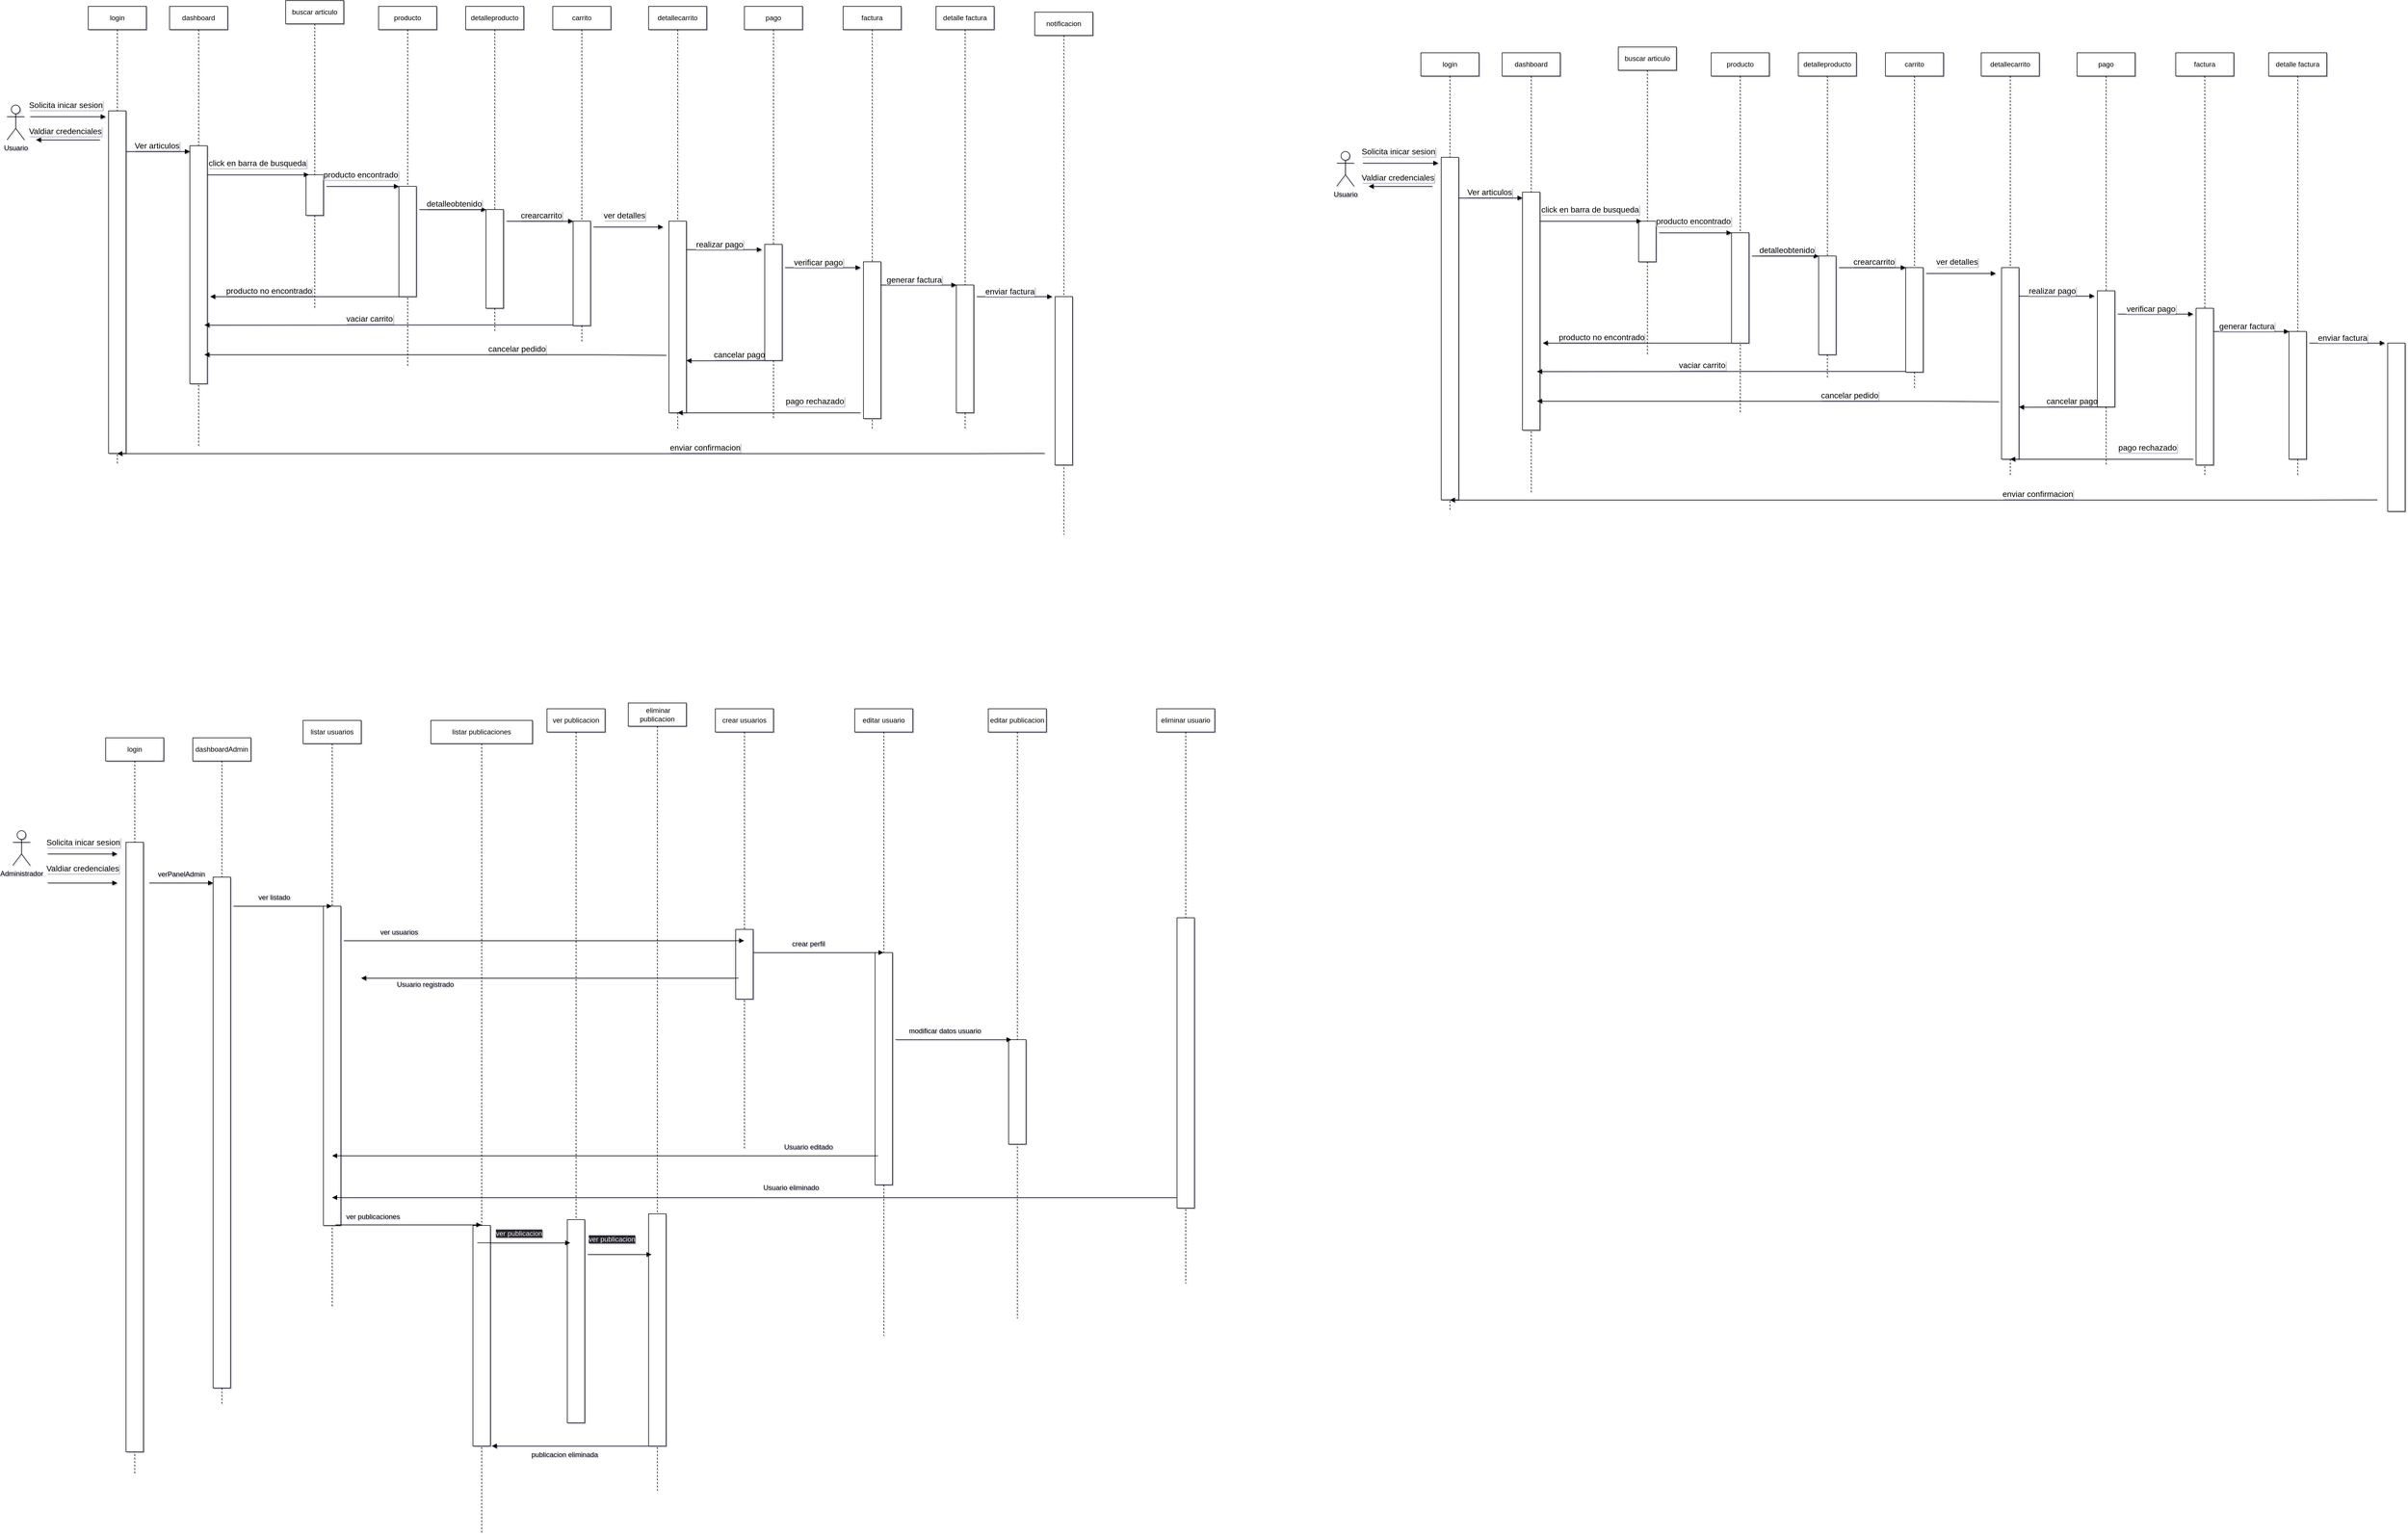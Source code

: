 <mxfile>
    <diagram id="RXED7vyYwr8_3wRy-fxr" name="Página-1">
        <mxGraphModel dx="999" dy="580" grid="1" gridSize="10" guides="1" tooltips="1" connect="1" arrows="1" fold="1" page="1" pageScale="1" pageWidth="850" pageHeight="1100" math="0" shadow="1">
            <root>
                <mxCell id="0"/>
                <mxCell id="1" parent="0"/>
                <mxCell id="2" value="Usuario" style="shape=umlActor;verticalLabelPosition=bottom;verticalAlign=top;html=1;" parent="1" vertex="1">
                    <mxGeometry x="120" y="300" width="30" height="60" as="geometry"/>
                </mxCell>
                <mxCell id="4" value="&lt;br&gt;" style="html=1;verticalAlign=top;endArrow=block;horizontal=0;" parent="1" edge="1">
                    <mxGeometry width="80" relative="1" as="geometry">
                        <mxPoint x="160" y="320" as="sourcePoint"/>
                        <mxPoint x="290" y="320" as="targetPoint"/>
                    </mxGeometry>
                </mxCell>
                <mxCell id="5" value="Solicita inicar sesion&lt;br&gt;" style="edgeLabel;html=1;align=center;verticalAlign=bottom;resizable=0;points=[];horizontal=1;fontSize=14;" parent="4" vertex="1" connectable="0">
                    <mxGeometry x="-0.185" y="4" relative="1" as="geometry">
                        <mxPoint x="8" y="-6" as="offset"/>
                    </mxGeometry>
                </mxCell>
                <mxCell id="17" value="login" style="shape=umlLifeline;perimeter=lifelinePerimeter;whiteSpace=wrap;html=1;container=1;collapsible=0;recursiveResize=0;outlineConnect=0;" parent="1" vertex="1">
                    <mxGeometry x="260" y="130" width="100" height="790" as="geometry"/>
                </mxCell>
                <mxCell id="3" value="" style="rounded=0;whiteSpace=wrap;html=1;" parent="17" vertex="1">
                    <mxGeometry x="35" y="180" width="30" height="590" as="geometry"/>
                </mxCell>
                <mxCell id="18" value="&lt;br&gt;" style="html=1;verticalAlign=top;endArrow=block;horizontal=0;" parent="1" edge="1">
                    <mxGeometry width="80" relative="1" as="geometry">
                        <mxPoint x="280" y="360" as="sourcePoint"/>
                        <mxPoint x="170" y="360" as="targetPoint"/>
                    </mxGeometry>
                </mxCell>
                <mxCell id="19" value="Valdiar credenciales" style="edgeLabel;html=1;align=center;verticalAlign=bottom;resizable=0;points=[];horizontal=1;fontSize=14;" parent="18" vertex="1" connectable="0">
                    <mxGeometry x="-0.185" y="4" relative="1" as="geometry">
                        <mxPoint x="-15" y="-9" as="offset"/>
                    </mxGeometry>
                </mxCell>
                <mxCell id="20" value="dashboard" style="shape=umlLifeline;perimeter=lifelinePerimeter;whiteSpace=wrap;html=1;container=1;collapsible=0;recursiveResize=0;outlineConnect=0;" parent="1" vertex="1">
                    <mxGeometry x="400" y="130" width="100" height="760" as="geometry"/>
                </mxCell>
                <mxCell id="21" value="" style="rounded=0;whiteSpace=wrap;html=1;" parent="20" vertex="1">
                    <mxGeometry x="35" y="240" width="30" height="410" as="geometry"/>
                </mxCell>
                <mxCell id="22" value="&lt;br&gt;" style="html=1;verticalAlign=top;endArrow=block;horizontal=0;" parent="20" edge="1">
                    <mxGeometry width="80" relative="1" as="geometry">
                        <mxPoint x="-75" y="250" as="sourcePoint"/>
                        <mxPoint x="35" y="250" as="targetPoint"/>
                    </mxGeometry>
                </mxCell>
                <mxCell id="23" value="Ver articulos" style="edgeLabel;html=1;align=center;verticalAlign=bottom;resizable=0;points=[];horizontal=1;fontSize=14;" parent="22" vertex="1" connectable="0">
                    <mxGeometry x="-0.185" y="4" relative="1" as="geometry">
                        <mxPoint x="8" y="4" as="offset"/>
                    </mxGeometry>
                </mxCell>
                <mxCell id="24" value="buscar articulo" style="shape=umlLifeline;perimeter=lifelinePerimeter;whiteSpace=wrap;html=1;container=1;collapsible=0;recursiveResize=0;outlineConnect=0;" parent="1" vertex="1">
                    <mxGeometry x="600" y="120" width="100" height="530" as="geometry"/>
                </mxCell>
                <mxCell id="25" value="" style="rounded=0;whiteSpace=wrap;html=1;" parent="24" vertex="1">
                    <mxGeometry x="35" y="300" width="30" height="70" as="geometry"/>
                </mxCell>
                <mxCell id="32" value="&lt;br&gt;" style="html=1;verticalAlign=top;endArrow=block;horizontal=0;" parent="24" edge="1">
                    <mxGeometry x="-0.207" y="20" width="80" relative="1" as="geometry">
                        <mxPoint x="195" y="510" as="sourcePoint"/>
                        <mxPoint x="-130" y="510" as="targetPoint"/>
                        <Array as="points">
                            <mxPoint x="65" y="510"/>
                        </Array>
                        <mxPoint as="offset"/>
                    </mxGeometry>
                </mxCell>
                <mxCell id="33" value="producto no encontrado" style="edgeLabel;html=1;align=center;verticalAlign=bottom;resizable=0;points=[];horizontal=1;fontSize=14;" parent="32" vertex="1" connectable="0">
                    <mxGeometry x="-0.185" y="4" relative="1" as="geometry">
                        <mxPoint x="-92" y="-4" as="offset"/>
                    </mxGeometry>
                </mxCell>
                <mxCell id="26" value="&lt;br&gt;" style="html=1;verticalAlign=top;endArrow=block;horizontal=0;" parent="1" edge="1">
                    <mxGeometry width="80" relative="1" as="geometry">
                        <mxPoint x="465" y="420" as="sourcePoint"/>
                        <mxPoint x="640" y="420" as="targetPoint"/>
                    </mxGeometry>
                </mxCell>
                <mxCell id="27" value="click en barra de busqueda" style="edgeLabel;html=1;align=center;verticalAlign=bottom;resizable=0;points=[];horizontal=1;fontSize=14;" parent="26" vertex="1" connectable="0">
                    <mxGeometry x="-0.185" y="4" relative="1" as="geometry">
                        <mxPoint x="14" y="-6" as="offset"/>
                    </mxGeometry>
                </mxCell>
                <mxCell id="28" value="producto" style="shape=umlLifeline;perimeter=lifelinePerimeter;whiteSpace=wrap;html=1;container=1;collapsible=0;recursiveResize=0;outlineConnect=0;" parent="1" vertex="1">
                    <mxGeometry x="760" y="130" width="100" height="620" as="geometry"/>
                </mxCell>
                <mxCell id="29" value="" style="rounded=0;whiteSpace=wrap;html=1;" parent="28" vertex="1">
                    <mxGeometry x="35" y="310" width="30" height="190" as="geometry"/>
                </mxCell>
                <mxCell id="30" value="&lt;br&gt;" style="html=1;verticalAlign=top;endArrow=block;horizontal=0;" parent="1" edge="1">
                    <mxGeometry width="80" relative="1" as="geometry">
                        <mxPoint x="670" y="440" as="sourcePoint"/>
                        <mxPoint x="795.0" y="440" as="targetPoint"/>
                    </mxGeometry>
                </mxCell>
                <mxCell id="31" value="producto encontrado" style="edgeLabel;html=1;align=center;verticalAlign=bottom;resizable=0;points=[];horizontal=1;fontSize=14;" parent="30" vertex="1" connectable="0">
                    <mxGeometry x="-0.185" y="4" relative="1" as="geometry">
                        <mxPoint x="8" y="-6" as="offset"/>
                    </mxGeometry>
                </mxCell>
                <mxCell id="35" value="detalleproducto" style="shape=umlLifeline;perimeter=lifelinePerimeter;whiteSpace=wrap;html=1;container=1;collapsible=0;recursiveResize=0;outlineConnect=0;" parent="1" vertex="1">
                    <mxGeometry x="910" y="130" width="100" height="560" as="geometry"/>
                </mxCell>
                <mxCell id="36" value="" style="rounded=0;whiteSpace=wrap;html=1;" parent="35" vertex="1">
                    <mxGeometry x="35" y="350" width="30" height="170" as="geometry"/>
                </mxCell>
                <mxCell id="74" value="&lt;br&gt;" style="html=1;verticalAlign=top;endArrow=block;horizontal=0;" edge="1" parent="35">
                    <mxGeometry x="-0.207" y="20" width="80" relative="1" as="geometry">
                        <mxPoint x="185" y="548.57" as="sourcePoint"/>
                        <mxPoint x="-450" y="549" as="targetPoint"/>
                        <Array as="points">
                            <mxPoint x="55" y="548.57"/>
                        </Array>
                        <mxPoint as="offset"/>
                    </mxGeometry>
                </mxCell>
                <mxCell id="75" value="vaciar carrito" style="edgeLabel;html=1;align=center;verticalAlign=bottom;resizable=0;points=[];horizontal=1;fontSize=14;" vertex="1" connectable="0" parent="74">
                    <mxGeometry x="-0.185" y="4" relative="1" as="geometry">
                        <mxPoint x="-92" y="-4" as="offset"/>
                    </mxGeometry>
                </mxCell>
                <mxCell id="37" value="&lt;br&gt;" style="html=1;verticalAlign=top;endArrow=block;horizontal=0;" parent="1" edge="1">
                    <mxGeometry width="80" relative="1" as="geometry">
                        <mxPoint x="830" y="480" as="sourcePoint"/>
                        <mxPoint x="945.0" y="480" as="targetPoint"/>
                    </mxGeometry>
                </mxCell>
                <mxCell id="38" value="detalleobtenido" style="edgeLabel;html=1;align=center;verticalAlign=bottom;resizable=0;points=[];horizontal=1;fontSize=14;" parent="37" vertex="1" connectable="0">
                    <mxGeometry x="-0.185" y="4" relative="1" as="geometry">
                        <mxPoint x="13" y="4" as="offset"/>
                    </mxGeometry>
                </mxCell>
                <mxCell id="39" value="carrito" style="shape=umlLifeline;perimeter=lifelinePerimeter;whiteSpace=wrap;html=1;container=1;collapsible=0;recursiveResize=0;outlineConnect=0;" parent="1" vertex="1">
                    <mxGeometry x="1060" y="130" width="100" height="580" as="geometry"/>
                </mxCell>
                <mxCell id="40" value="" style="rounded=0;whiteSpace=wrap;html=1;" parent="39" vertex="1">
                    <mxGeometry x="35" y="370" width="30" height="180" as="geometry"/>
                </mxCell>
                <mxCell id="41" value="&lt;br&gt;" style="html=1;verticalAlign=top;endArrow=block;horizontal=0;" parent="1" edge="1">
                    <mxGeometry width="80" relative="1" as="geometry">
                        <mxPoint x="980" y="500" as="sourcePoint"/>
                        <mxPoint x="1095.0" y="500" as="targetPoint"/>
                    </mxGeometry>
                </mxCell>
                <mxCell id="42" value="crearcarrito" style="edgeLabel;html=1;align=center;verticalAlign=bottom;resizable=0;points=[];horizontal=1;fontSize=14;" parent="41" vertex="1" connectable="0">
                    <mxGeometry x="-0.185" y="4" relative="1" as="geometry">
                        <mxPoint x="13" y="4" as="offset"/>
                    </mxGeometry>
                </mxCell>
                <mxCell id="43" value="detallecarrito" style="shape=umlLifeline;perimeter=lifelinePerimeter;whiteSpace=wrap;html=1;container=1;collapsible=0;recursiveResize=0;outlineConnect=0;" parent="1" vertex="1">
                    <mxGeometry x="1225" y="130" width="100" height="730" as="geometry"/>
                </mxCell>
                <mxCell id="44" value="" style="rounded=0;whiteSpace=wrap;html=1;" parent="43" vertex="1">
                    <mxGeometry x="35" y="370" width="30" height="330" as="geometry"/>
                </mxCell>
                <mxCell id="76" value="&lt;br&gt;" style="html=1;verticalAlign=top;endArrow=block;horizontal=0;exitX=-0.163;exitY=0.957;exitDx=0;exitDy=0;exitPerimeter=0;" edge="1" parent="43">
                    <mxGeometry x="-0.207" y="20" width="80" relative="1" as="geometry">
                        <mxPoint x="210.79" y="610" as="sourcePoint"/>
                        <mxPoint x="65" y="610" as="targetPoint"/>
                        <Array as="points">
                            <mxPoint x="101.72" y="610.32"/>
                            <mxPoint x="71.72" y="610.32"/>
                        </Array>
                        <mxPoint as="offset"/>
                    </mxGeometry>
                </mxCell>
                <mxCell id="77" value="cancelar pago" style="edgeLabel;html=1;align=center;verticalAlign=bottom;resizable=0;points=[];horizontal=1;fontSize=14;" vertex="1" connectable="0" parent="76">
                    <mxGeometry x="-0.185" y="4" relative="1" as="geometry">
                        <mxPoint x="4" y="-4" as="offset"/>
                    </mxGeometry>
                </mxCell>
                <mxCell id="45" value="&lt;br&gt;" style="html=1;verticalAlign=top;endArrow=block;horizontal=0;" parent="1" edge="1">
                    <mxGeometry width="80" relative="1" as="geometry">
                        <mxPoint x="1130" y="510" as="sourcePoint"/>
                        <mxPoint x="1250" y="510" as="targetPoint"/>
                    </mxGeometry>
                </mxCell>
                <mxCell id="46" value="ver detalles" style="edgeLabel;html=1;align=center;verticalAlign=bottom;resizable=0;points=[];horizontal=1;fontSize=14;" parent="45" vertex="1" connectable="0">
                    <mxGeometry x="-0.185" y="4" relative="1" as="geometry">
                        <mxPoint x="4" y="-6" as="offset"/>
                    </mxGeometry>
                </mxCell>
                <mxCell id="48" value="&lt;br&gt;" style="html=1;verticalAlign=top;endArrow=block;horizontal=0;exitX=-0.147;exitY=0.7;exitDx=0;exitDy=0;exitPerimeter=0;" parent="1" source="44" edge="1">
                    <mxGeometry x="-0.207" y="20" width="80" relative="1" as="geometry">
                        <mxPoint x="1246.04" y="730" as="sourcePoint"/>
                        <mxPoint x="460" y="730" as="targetPoint"/>
                        <Array as="points">
                            <mxPoint x="1146.04" y="730"/>
                            <mxPoint x="1116.04" y="730"/>
                        </Array>
                        <mxPoint as="offset"/>
                    </mxGeometry>
                </mxCell>
                <mxCell id="49" value="cancelar pedido" style="edgeLabel;html=1;align=center;verticalAlign=bottom;resizable=0;points=[];horizontal=1;fontSize=14;" parent="48" vertex="1" connectable="0">
                    <mxGeometry x="-0.185" y="4" relative="1" as="geometry">
                        <mxPoint x="66" y="-4" as="offset"/>
                    </mxGeometry>
                </mxCell>
                <mxCell id="50" value="pago" style="shape=umlLifeline;perimeter=lifelinePerimeter;whiteSpace=wrap;html=1;container=1;collapsible=0;recursiveResize=0;outlineConnect=0;" parent="1" vertex="1">
                    <mxGeometry x="1390" y="130" width="100" height="710" as="geometry"/>
                </mxCell>
                <mxCell id="51" value="" style="rounded=0;whiteSpace=wrap;html=1;" parent="50" vertex="1">
                    <mxGeometry x="35" y="410" width="30" height="200" as="geometry"/>
                </mxCell>
                <mxCell id="52" value="&lt;br&gt;" style="html=1;verticalAlign=top;endArrow=block;horizontal=0;" parent="1" edge="1">
                    <mxGeometry width="80" relative="1" as="geometry">
                        <mxPoint x="1290.0" y="549" as="sourcePoint"/>
                        <mxPoint x="1420" y="549" as="targetPoint"/>
                    </mxGeometry>
                </mxCell>
                <mxCell id="53" value="realizar pago" style="edgeLabel;html=1;align=center;verticalAlign=bottom;resizable=0;points=[];horizontal=1;fontSize=14;" parent="52" vertex="1" connectable="0">
                    <mxGeometry x="-0.185" y="4" relative="1" as="geometry">
                        <mxPoint x="4" y="5" as="offset"/>
                    </mxGeometry>
                </mxCell>
                <mxCell id="54" value="factura" style="shape=umlLifeline;perimeter=lifelinePerimeter;whiteSpace=wrap;html=1;container=1;collapsible=0;recursiveResize=0;outlineConnect=0;" parent="1" vertex="1">
                    <mxGeometry x="1560" y="130" width="100" height="730" as="geometry"/>
                </mxCell>
                <mxCell id="55" value="" style="rounded=0;whiteSpace=wrap;html=1;" parent="54" vertex="1">
                    <mxGeometry x="35" y="440" width="30" height="270" as="geometry"/>
                </mxCell>
                <mxCell id="56" value="" style="html=1;verticalAlign=top;endArrow=block;horizontal=0;" parent="1" edge="1">
                    <mxGeometry width="80" relative="1" as="geometry">
                        <mxPoint x="1460" y="580" as="sourcePoint"/>
                        <mxPoint x="1590" y="580" as="targetPoint"/>
                    </mxGeometry>
                </mxCell>
                <mxCell id="57" value="verificar pago" style="edgeLabel;html=1;align=center;verticalAlign=bottom;resizable=0;points=[];horizontal=1;fontSize=14;" parent="56" vertex="1" connectable="0">
                    <mxGeometry x="-0.185" y="4" relative="1" as="geometry">
                        <mxPoint x="4" y="5" as="offset"/>
                    </mxGeometry>
                </mxCell>
                <mxCell id="58" value="&lt;br&gt;" style="html=1;verticalAlign=top;endArrow=block;horizontal=0;" parent="1" target="43" edge="1">
                    <mxGeometry x="-0.111" width="80" relative="1" as="geometry">
                        <mxPoint x="1590" y="830" as="sourcePoint"/>
                        <mxPoint x="1450" y="830" as="targetPoint"/>
                        <Array as="points">
                            <mxPoint x="1550" y="830"/>
                        </Array>
                        <mxPoint as="offset"/>
                    </mxGeometry>
                </mxCell>
                <mxCell id="59" value="pago rechazado" style="edgeLabel;html=1;align=center;verticalAlign=bottom;resizable=0;points=[];horizontal=1;fontSize=14;" parent="58" vertex="1" connectable="0">
                    <mxGeometry x="-0.185" y="4" relative="1" as="geometry">
                        <mxPoint x="49" y="-14" as="offset"/>
                    </mxGeometry>
                </mxCell>
                <mxCell id="60" value="detalle factura" style="shape=umlLifeline;perimeter=lifelinePerimeter;whiteSpace=wrap;html=1;container=1;collapsible=0;recursiveResize=0;outlineConnect=0;" parent="1" vertex="1">
                    <mxGeometry x="1720" y="130" width="100" height="730" as="geometry"/>
                </mxCell>
                <mxCell id="61" value="" style="rounded=0;whiteSpace=wrap;html=1;" parent="60" vertex="1">
                    <mxGeometry x="35" y="480" width="30" height="220" as="geometry"/>
                </mxCell>
                <mxCell id="62" value="&lt;br&gt;" style="html=1;verticalAlign=top;endArrow=block;horizontal=0;" parent="1" edge="1">
                    <mxGeometry width="80" relative="1" as="geometry">
                        <mxPoint x="1625" y="610" as="sourcePoint"/>
                        <mxPoint x="1755" y="610" as="targetPoint"/>
                    </mxGeometry>
                </mxCell>
                <mxCell id="63" value="generar factura" style="edgeLabel;html=1;align=center;verticalAlign=bottom;resizable=0;points=[];horizontal=1;fontSize=14;" parent="62" vertex="1" connectable="0">
                    <mxGeometry x="-0.185" y="4" relative="1" as="geometry">
                        <mxPoint x="4" y="5" as="offset"/>
                    </mxGeometry>
                </mxCell>
                <mxCell id="68" value="notificacion" style="shape=umlLifeline;perimeter=lifelinePerimeter;whiteSpace=wrap;html=1;container=1;collapsible=0;recursiveResize=0;outlineConnect=0;" parent="1" vertex="1">
                    <mxGeometry x="1890" y="140" width="100" height="900" as="geometry"/>
                </mxCell>
                <mxCell id="69" value="" style="rounded=0;whiteSpace=wrap;html=1;" parent="68" vertex="1">
                    <mxGeometry x="35" y="490" width="30" height="290" as="geometry"/>
                </mxCell>
                <mxCell id="70" value="&lt;br&gt;" style="html=1;verticalAlign=top;endArrow=block;horizontal=0;" parent="1" edge="1">
                    <mxGeometry width="80" relative="1" as="geometry">
                        <mxPoint x="1790" y="630" as="sourcePoint"/>
                        <mxPoint x="1920" y="630" as="targetPoint"/>
                    </mxGeometry>
                </mxCell>
                <mxCell id="71" value="enviar factura" style="edgeLabel;html=1;align=center;verticalAlign=bottom;resizable=0;points=[];horizontal=1;fontSize=14;" parent="70" vertex="1" connectable="0">
                    <mxGeometry x="-0.185" y="4" relative="1" as="geometry">
                        <mxPoint x="4" y="5" as="offset"/>
                    </mxGeometry>
                </mxCell>
                <mxCell id="72" value="&lt;br&gt;" style="html=1;verticalAlign=top;endArrow=block;horizontal=0;exitX=-0.163;exitY=0.957;exitDx=0;exitDy=0;exitPerimeter=0;" parent="1" target="17" edge="1">
                    <mxGeometry x="-0.207" y="20" width="80" relative="1" as="geometry">
                        <mxPoint x="1907.11" y="900.0" as="sourcePoint"/>
                        <mxPoint x="1100.0" y="900.32" as="targetPoint"/>
                        <Array as="points">
                            <mxPoint x="1798.04" y="900.32"/>
                            <mxPoint x="1768.04" y="900.32"/>
                        </Array>
                        <mxPoint as="offset"/>
                    </mxGeometry>
                </mxCell>
                <mxCell id="73" value="enviar confirmacion" style="edgeLabel;html=1;align=center;verticalAlign=bottom;resizable=0;points=[];horizontal=1;fontSize=14;" parent="72" vertex="1" connectable="0">
                    <mxGeometry x="-0.185" y="4" relative="1" as="geometry">
                        <mxPoint x="66" y="-4" as="offset"/>
                    </mxGeometry>
                </mxCell>
                <mxCell id="79" value="Administrador" style="shape=umlActor;verticalLabelPosition=bottom;verticalAlign=top;html=1;" vertex="1" parent="1">
                    <mxGeometry x="130" y="1550" width="30" height="60" as="geometry"/>
                </mxCell>
                <mxCell id="80" value="login" style="shape=umlLifeline;perimeter=lifelinePerimeter;whiteSpace=wrap;html=1;container=1;collapsible=0;recursiveResize=0;outlineConnect=0;" vertex="1" parent="1">
                    <mxGeometry x="290" y="1390" width="100" height="1270" as="geometry"/>
                </mxCell>
                <mxCell id="81" value="" style="rounded=0;whiteSpace=wrap;html=1;" vertex="1" parent="80">
                    <mxGeometry x="35" y="180" width="30" height="1050" as="geometry"/>
                </mxCell>
                <mxCell id="83" value="Valdiar credenciales" style="edgeLabel;html=1;align=center;verticalAlign=bottom;resizable=0;points=[];horizontal=1;fontSize=14;" vertex="1" connectable="0" parent="1">
                    <mxGeometry x="250" y="1625" as="geometry"/>
                </mxCell>
                <mxCell id="84" value="&lt;br&gt;" style="html=1;verticalAlign=top;endArrow=block;horizontal=0;" edge="1" parent="1">
                    <mxGeometry width="80" relative="1" as="geometry">
                        <mxPoint x="190" y="1590" as="sourcePoint"/>
                        <mxPoint x="310" y="1590" as="targetPoint"/>
                    </mxGeometry>
                </mxCell>
                <mxCell id="85" value="Solicita inicar sesion&lt;br&gt;" style="edgeLabel;html=1;align=center;verticalAlign=bottom;resizable=0;points=[];horizontal=1;fontSize=14;" vertex="1" connectable="0" parent="84">
                    <mxGeometry x="-0.185" y="4" relative="1" as="geometry">
                        <mxPoint x="12" y="-6" as="offset"/>
                    </mxGeometry>
                </mxCell>
                <mxCell id="86" value="&lt;br&gt;" style="html=1;verticalAlign=top;endArrow=block;horizontal=0;" edge="1" parent="1">
                    <mxGeometry width="80" relative="1" as="geometry">
                        <mxPoint x="190" y="1640" as="sourcePoint"/>
                        <mxPoint x="310" y="1640" as="targetPoint"/>
                    </mxGeometry>
                </mxCell>
                <mxCell id="88" value="dashboardAdmin" style="shape=umlLifeline;perimeter=lifelinePerimeter;whiteSpace=wrap;html=1;container=1;collapsible=0;recursiveResize=0;outlineConnect=0;" vertex="1" parent="1">
                    <mxGeometry x="440" y="1390" width="100" height="1150" as="geometry"/>
                </mxCell>
                <mxCell id="89" value="" style="rounded=0;whiteSpace=wrap;html=1;" vertex="1" parent="88">
                    <mxGeometry x="35" y="240" width="30" height="880" as="geometry"/>
                </mxCell>
                <mxCell id="90" value="&lt;br&gt;" style="html=1;verticalAlign=top;endArrow=block;horizontal=0;" edge="1" parent="88">
                    <mxGeometry width="80" relative="1" as="geometry">
                        <mxPoint x="-75" y="250" as="sourcePoint"/>
                        <mxPoint x="35" y="250" as="targetPoint"/>
                    </mxGeometry>
                </mxCell>
                <mxCell id="92" value="verPanelAdmin" style="text;html=1;align=center;verticalAlign=middle;resizable=0;points=[];autosize=1;strokeColor=none;fillColor=none;" vertex="1" parent="1">
                    <mxGeometry x="370" y="1610" width="100" height="30" as="geometry"/>
                </mxCell>
                <mxCell id="93" value="listar usuarios" style="shape=umlLifeline;perimeter=lifelinePerimeter;whiteSpace=wrap;html=1;container=1;collapsible=0;recursiveResize=0;outlineConnect=0;" vertex="1" parent="1">
                    <mxGeometry x="630" y="1360" width="100" height="1010" as="geometry"/>
                </mxCell>
                <mxCell id="94" value="" style="rounded=0;whiteSpace=wrap;html=1;" vertex="1" parent="93">
                    <mxGeometry x="35" y="320" width="30" height="550" as="geometry"/>
                </mxCell>
                <mxCell id="96" value="listar publicaciones" style="shape=umlLifeline;perimeter=lifelinePerimeter;whiteSpace=wrap;html=1;container=1;collapsible=0;recursiveResize=0;outlineConnect=0;" vertex="1" parent="1">
                    <mxGeometry x="850" y="1360" width="175" height="1400" as="geometry"/>
                </mxCell>
                <mxCell id="230" value="" style="rounded=0;whiteSpace=wrap;html=1;" vertex="1" parent="96">
                    <mxGeometry x="72.5" y="870" width="30" height="380" as="geometry"/>
                </mxCell>
                <mxCell id="248" value="Usuario registrado" style="text;html=1;align=center;verticalAlign=middle;resizable=0;points=[];autosize=1;strokeColor=none;fillColor=none;" vertex="1" parent="96">
                    <mxGeometry x="-70" y="440" width="120" height="30" as="geometry"/>
                </mxCell>
                <mxCell id="99" value="crear usuarios" style="shape=umlLifeline;perimeter=lifelinePerimeter;whiteSpace=wrap;html=1;container=1;collapsible=0;recursiveResize=0;outlineConnect=0;" vertex="1" parent="1">
                    <mxGeometry x="1340" y="1340" width="100" height="760" as="geometry"/>
                </mxCell>
                <mxCell id="100" value="" style="rounded=0;whiteSpace=wrap;html=1;" vertex="1" parent="99">
                    <mxGeometry x="35" y="380" width="30" height="120" as="geometry"/>
                </mxCell>
                <mxCell id="95" value="&lt;br&gt;" style="html=1;verticalAlign=top;endArrow=block;horizontal=0;" edge="1" parent="1" target="93">
                    <mxGeometry width="80" relative="1" as="geometry">
                        <mxPoint x="510" y="1680" as="sourcePoint"/>
                        <mxPoint x="620" y="1680" as="targetPoint"/>
                    </mxGeometry>
                </mxCell>
                <mxCell id="98" value="&lt;br&gt;" style="html=1;verticalAlign=top;endArrow=block;horizontal=0;exitX=-0.034;exitY=0.968;exitDx=0;exitDy=0;exitPerimeter=0;" edge="1" parent="1" source="238" target="96">
                    <mxGeometry width="80" relative="1" as="geometry">
                        <mxPoint x="730" y="1730" as="sourcePoint"/>
                        <mxPoint x="890" y="2229" as="targetPoint"/>
                    </mxGeometry>
                </mxCell>
                <mxCell id="104" value="editar usuario" style="shape=umlLifeline;perimeter=lifelinePerimeter;whiteSpace=wrap;html=1;container=1;collapsible=0;recursiveResize=0;outlineConnect=0;" vertex="1" parent="1">
                    <mxGeometry x="1580" y="1340" width="100" height="1080" as="geometry"/>
                </mxCell>
                <mxCell id="105" value="" style="rounded=0;whiteSpace=wrap;html=1;" vertex="1" parent="104">
                    <mxGeometry x="35" y="420" width="30" height="400" as="geometry"/>
                </mxCell>
                <mxCell id="106" value="eliminar usuario" style="shape=umlLifeline;perimeter=lifelinePerimeter;whiteSpace=wrap;html=1;container=1;collapsible=0;recursiveResize=0;outlineConnect=0;" vertex="1" parent="1">
                    <mxGeometry x="2100" y="1340" width="100" height="990" as="geometry"/>
                </mxCell>
                <mxCell id="107" value="" style="rounded=0;whiteSpace=wrap;html=1;" vertex="1" parent="106">
                    <mxGeometry x="35" y="360" width="30" height="500" as="geometry"/>
                </mxCell>
                <mxCell id="165" value="&lt;br&gt;" style="html=1;verticalAlign=top;endArrow=block;horizontal=0;" edge="1" parent="1">
                    <mxGeometry width="80" relative="1" as="geometry">
                        <mxPoint x="2455" y="400.0" as="sourcePoint"/>
                        <mxPoint x="2585" y="400.0" as="targetPoint"/>
                    </mxGeometry>
                </mxCell>
                <mxCell id="166" value="Solicita inicar sesion&lt;br&gt;" style="edgeLabel;html=1;align=center;verticalAlign=bottom;resizable=0;points=[];horizontal=1;fontSize=14;" vertex="1" connectable="0" parent="165">
                    <mxGeometry x="-0.185" y="4" relative="1" as="geometry">
                        <mxPoint x="8" y="-6" as="offset"/>
                    </mxGeometry>
                </mxCell>
                <mxCell id="167" value="login" style="shape=umlLifeline;perimeter=lifelinePerimeter;whiteSpace=wrap;html=1;container=1;collapsible=0;recursiveResize=0;outlineConnect=0;" vertex="1" parent="1">
                    <mxGeometry x="2555" y="210" width="100" height="790" as="geometry"/>
                </mxCell>
                <mxCell id="168" value="" style="rounded=0;whiteSpace=wrap;html=1;" vertex="1" parent="167">
                    <mxGeometry x="35" y="180" width="30" height="590" as="geometry"/>
                </mxCell>
                <mxCell id="169" value="&lt;br&gt;" style="html=1;verticalAlign=top;endArrow=block;horizontal=0;" edge="1" parent="1">
                    <mxGeometry width="80" relative="1" as="geometry">
                        <mxPoint x="2575" y="440.0" as="sourcePoint"/>
                        <mxPoint x="2465" y="440.0" as="targetPoint"/>
                    </mxGeometry>
                </mxCell>
                <mxCell id="170" value="Valdiar credenciales" style="edgeLabel;html=1;align=center;verticalAlign=bottom;resizable=0;points=[];horizontal=1;fontSize=14;" vertex="1" connectable="0" parent="169">
                    <mxGeometry x="-0.185" y="4" relative="1" as="geometry">
                        <mxPoint x="-15" y="-9" as="offset"/>
                    </mxGeometry>
                </mxCell>
                <mxCell id="171" value="dashboard" style="shape=umlLifeline;perimeter=lifelinePerimeter;whiteSpace=wrap;html=1;container=1;collapsible=0;recursiveResize=0;outlineConnect=0;" vertex="1" parent="1">
                    <mxGeometry x="2695" y="210" width="100" height="760" as="geometry"/>
                </mxCell>
                <mxCell id="172" value="" style="rounded=0;whiteSpace=wrap;html=1;" vertex="1" parent="171">
                    <mxGeometry x="35" y="240" width="30" height="410" as="geometry"/>
                </mxCell>
                <mxCell id="173" value="&lt;br&gt;" style="html=1;verticalAlign=top;endArrow=block;horizontal=0;" edge="1" parent="171">
                    <mxGeometry width="80" relative="1" as="geometry">
                        <mxPoint x="-75" y="250" as="sourcePoint"/>
                        <mxPoint x="35" y="250" as="targetPoint"/>
                    </mxGeometry>
                </mxCell>
                <mxCell id="174" value="Ver articulos" style="edgeLabel;html=1;align=center;verticalAlign=bottom;resizable=0;points=[];horizontal=1;fontSize=14;" vertex="1" connectable="0" parent="173">
                    <mxGeometry x="-0.185" y="4" relative="1" as="geometry">
                        <mxPoint x="8" y="4" as="offset"/>
                    </mxGeometry>
                </mxCell>
                <mxCell id="175" value="buscar articulo" style="shape=umlLifeline;perimeter=lifelinePerimeter;whiteSpace=wrap;html=1;container=1;collapsible=0;recursiveResize=0;outlineConnect=0;" vertex="1" parent="1">
                    <mxGeometry x="2895" y="200" width="100" height="530" as="geometry"/>
                </mxCell>
                <mxCell id="176" value="" style="rounded=0;whiteSpace=wrap;html=1;" vertex="1" parent="175">
                    <mxGeometry x="35" y="300" width="30" height="70" as="geometry"/>
                </mxCell>
                <mxCell id="177" value="&lt;br&gt;" style="html=1;verticalAlign=top;endArrow=block;horizontal=0;" edge="1" parent="175">
                    <mxGeometry x="-0.207" y="20" width="80" relative="1" as="geometry">
                        <mxPoint x="195" y="510" as="sourcePoint"/>
                        <mxPoint x="-130" y="510" as="targetPoint"/>
                        <Array as="points">
                            <mxPoint x="65" y="510"/>
                        </Array>
                        <mxPoint as="offset"/>
                    </mxGeometry>
                </mxCell>
                <mxCell id="178" value="producto no encontrado" style="edgeLabel;html=1;align=center;verticalAlign=bottom;resizable=0;points=[];horizontal=1;fontSize=14;" vertex="1" connectable="0" parent="177">
                    <mxGeometry x="-0.185" y="4" relative="1" as="geometry">
                        <mxPoint x="-92" y="-4" as="offset"/>
                    </mxGeometry>
                </mxCell>
                <mxCell id="179" value="&lt;br&gt;" style="html=1;verticalAlign=top;endArrow=block;horizontal=0;" edge="1" parent="1">
                    <mxGeometry width="80" relative="1" as="geometry">
                        <mxPoint x="2760" y="500.0" as="sourcePoint"/>
                        <mxPoint x="2935" y="500.0" as="targetPoint"/>
                    </mxGeometry>
                </mxCell>
                <mxCell id="180" value="click en barra de busqueda" style="edgeLabel;html=1;align=center;verticalAlign=bottom;resizable=0;points=[];horizontal=1;fontSize=14;" vertex="1" connectable="0" parent="179">
                    <mxGeometry x="-0.185" y="4" relative="1" as="geometry">
                        <mxPoint x="14" y="-6" as="offset"/>
                    </mxGeometry>
                </mxCell>
                <mxCell id="181" value="producto" style="shape=umlLifeline;perimeter=lifelinePerimeter;whiteSpace=wrap;html=1;container=1;collapsible=0;recursiveResize=0;outlineConnect=0;" vertex="1" parent="1">
                    <mxGeometry x="3055" y="210" width="100" height="620" as="geometry"/>
                </mxCell>
                <mxCell id="182" value="" style="rounded=0;whiteSpace=wrap;html=1;" vertex="1" parent="181">
                    <mxGeometry x="35" y="310" width="30" height="190" as="geometry"/>
                </mxCell>
                <mxCell id="183" value="&lt;br&gt;" style="html=1;verticalAlign=top;endArrow=block;horizontal=0;" edge="1" parent="1">
                    <mxGeometry width="80" relative="1" as="geometry">
                        <mxPoint x="2965" y="520.0" as="sourcePoint"/>
                        <mxPoint x="3090" y="520.0" as="targetPoint"/>
                    </mxGeometry>
                </mxCell>
                <mxCell id="184" value="producto encontrado" style="edgeLabel;html=1;align=center;verticalAlign=bottom;resizable=0;points=[];horizontal=1;fontSize=14;" vertex="1" connectable="0" parent="183">
                    <mxGeometry x="-0.185" y="4" relative="1" as="geometry">
                        <mxPoint x="8" y="-6" as="offset"/>
                    </mxGeometry>
                </mxCell>
                <mxCell id="185" value="detalleproducto" style="shape=umlLifeline;perimeter=lifelinePerimeter;whiteSpace=wrap;html=1;container=1;collapsible=0;recursiveResize=0;outlineConnect=0;" vertex="1" parent="1">
                    <mxGeometry x="3205" y="210" width="100" height="560" as="geometry"/>
                </mxCell>
                <mxCell id="186" value="" style="rounded=0;whiteSpace=wrap;html=1;" vertex="1" parent="185">
                    <mxGeometry x="35" y="350" width="30" height="170" as="geometry"/>
                </mxCell>
                <mxCell id="187" value="&lt;br&gt;" style="html=1;verticalAlign=top;endArrow=block;horizontal=0;" edge="1" parent="185">
                    <mxGeometry x="-0.207" y="20" width="80" relative="1" as="geometry">
                        <mxPoint x="185" y="548.57" as="sourcePoint"/>
                        <mxPoint x="-450" y="549" as="targetPoint"/>
                        <Array as="points">
                            <mxPoint x="55" y="548.57"/>
                        </Array>
                        <mxPoint as="offset"/>
                    </mxGeometry>
                </mxCell>
                <mxCell id="188" value="vaciar carrito" style="edgeLabel;html=1;align=center;verticalAlign=bottom;resizable=0;points=[];horizontal=1;fontSize=14;" vertex="1" connectable="0" parent="187">
                    <mxGeometry x="-0.185" y="4" relative="1" as="geometry">
                        <mxPoint x="-92" y="-4" as="offset"/>
                    </mxGeometry>
                </mxCell>
                <mxCell id="189" value="&lt;br&gt;" style="html=1;verticalAlign=top;endArrow=block;horizontal=0;" edge="1" parent="1">
                    <mxGeometry width="80" relative="1" as="geometry">
                        <mxPoint x="3125" y="560.0" as="sourcePoint"/>
                        <mxPoint x="3240" y="560.0" as="targetPoint"/>
                    </mxGeometry>
                </mxCell>
                <mxCell id="190" value="detalleobtenido" style="edgeLabel;html=1;align=center;verticalAlign=bottom;resizable=0;points=[];horizontal=1;fontSize=14;" vertex="1" connectable="0" parent="189">
                    <mxGeometry x="-0.185" y="4" relative="1" as="geometry">
                        <mxPoint x="13" y="4" as="offset"/>
                    </mxGeometry>
                </mxCell>
                <mxCell id="191" value="carrito" style="shape=umlLifeline;perimeter=lifelinePerimeter;whiteSpace=wrap;html=1;container=1;collapsible=0;recursiveResize=0;outlineConnect=0;" vertex="1" parent="1">
                    <mxGeometry x="3355" y="210" width="100" height="580" as="geometry"/>
                </mxCell>
                <mxCell id="192" value="" style="rounded=0;whiteSpace=wrap;html=1;" vertex="1" parent="191">
                    <mxGeometry x="35" y="370" width="30" height="180" as="geometry"/>
                </mxCell>
                <mxCell id="193" value="&lt;br&gt;" style="html=1;verticalAlign=top;endArrow=block;horizontal=0;" edge="1" parent="1">
                    <mxGeometry width="80" relative="1" as="geometry">
                        <mxPoint x="3275" y="580.0" as="sourcePoint"/>
                        <mxPoint x="3390.0" y="580.0" as="targetPoint"/>
                    </mxGeometry>
                </mxCell>
                <mxCell id="194" value="crearcarrito" style="edgeLabel;html=1;align=center;verticalAlign=bottom;resizable=0;points=[];horizontal=1;fontSize=14;" vertex="1" connectable="0" parent="193">
                    <mxGeometry x="-0.185" y="4" relative="1" as="geometry">
                        <mxPoint x="13" y="4" as="offset"/>
                    </mxGeometry>
                </mxCell>
                <mxCell id="195" value="detallecarrito" style="shape=umlLifeline;perimeter=lifelinePerimeter;whiteSpace=wrap;html=1;container=1;collapsible=0;recursiveResize=0;outlineConnect=0;" vertex="1" parent="1">
                    <mxGeometry x="3520" y="210" width="100" height="730" as="geometry"/>
                </mxCell>
                <mxCell id="196" value="" style="rounded=0;whiteSpace=wrap;html=1;" vertex="1" parent="195">
                    <mxGeometry x="35" y="370" width="30" height="330" as="geometry"/>
                </mxCell>
                <mxCell id="197" value="&lt;br&gt;" style="html=1;verticalAlign=top;endArrow=block;horizontal=0;exitX=-0.163;exitY=0.957;exitDx=0;exitDy=0;exitPerimeter=0;" edge="1" parent="195">
                    <mxGeometry x="-0.207" y="20" width="80" relative="1" as="geometry">
                        <mxPoint x="210.79" y="610" as="sourcePoint"/>
                        <mxPoint x="65" y="610" as="targetPoint"/>
                        <Array as="points">
                            <mxPoint x="101.72" y="610.32"/>
                            <mxPoint x="71.72" y="610.32"/>
                        </Array>
                        <mxPoint as="offset"/>
                    </mxGeometry>
                </mxCell>
                <mxCell id="198" value="cancelar pago" style="edgeLabel;html=1;align=center;verticalAlign=bottom;resizable=0;points=[];horizontal=1;fontSize=14;" vertex="1" connectable="0" parent="197">
                    <mxGeometry x="-0.185" y="4" relative="1" as="geometry">
                        <mxPoint x="4" y="-4" as="offset"/>
                    </mxGeometry>
                </mxCell>
                <mxCell id="199" value="&lt;br&gt;" style="html=1;verticalAlign=top;endArrow=block;horizontal=0;" edge="1" parent="1">
                    <mxGeometry width="80" relative="1" as="geometry">
                        <mxPoint x="3425.0" y="590.0" as="sourcePoint"/>
                        <mxPoint x="3545.0" y="590.0" as="targetPoint"/>
                    </mxGeometry>
                </mxCell>
                <mxCell id="200" value="ver detalles" style="edgeLabel;html=1;align=center;verticalAlign=bottom;resizable=0;points=[];horizontal=1;fontSize=14;" vertex="1" connectable="0" parent="199">
                    <mxGeometry x="-0.185" y="4" relative="1" as="geometry">
                        <mxPoint x="4" y="-6" as="offset"/>
                    </mxGeometry>
                </mxCell>
                <mxCell id="201" value="&lt;br&gt;" style="html=1;verticalAlign=top;endArrow=block;horizontal=0;exitX=-0.147;exitY=0.7;exitDx=0;exitDy=0;exitPerimeter=0;" edge="1" source="196" parent="1">
                    <mxGeometry x="-0.207" y="20" width="80" relative="1" as="geometry">
                        <mxPoint x="3541.04" y="810" as="sourcePoint"/>
                        <mxPoint x="2755" y="810" as="targetPoint"/>
                        <Array as="points">
                            <mxPoint x="3441.04" y="810"/>
                            <mxPoint x="3411.04" y="810"/>
                        </Array>
                        <mxPoint as="offset"/>
                    </mxGeometry>
                </mxCell>
                <mxCell id="202" value="cancelar pedido" style="edgeLabel;html=1;align=center;verticalAlign=bottom;resizable=0;points=[];horizontal=1;fontSize=14;" vertex="1" connectable="0" parent="201">
                    <mxGeometry x="-0.185" y="4" relative="1" as="geometry">
                        <mxPoint x="66" y="-4" as="offset"/>
                    </mxGeometry>
                </mxCell>
                <mxCell id="203" value="pago" style="shape=umlLifeline;perimeter=lifelinePerimeter;whiteSpace=wrap;html=1;container=1;collapsible=0;recursiveResize=0;outlineConnect=0;" vertex="1" parent="1">
                    <mxGeometry x="3685" y="210" width="100" height="710" as="geometry"/>
                </mxCell>
                <mxCell id="204" value="" style="rounded=0;whiteSpace=wrap;html=1;" vertex="1" parent="203">
                    <mxGeometry x="35" y="410" width="30" height="200" as="geometry"/>
                </mxCell>
                <mxCell id="205" value="&lt;br&gt;" style="html=1;verticalAlign=top;endArrow=block;horizontal=0;" edge="1" parent="1">
                    <mxGeometry width="80" relative="1" as="geometry">
                        <mxPoint x="3585.0" y="629.0" as="sourcePoint"/>
                        <mxPoint x="3715.0" y="629.0" as="targetPoint"/>
                    </mxGeometry>
                </mxCell>
                <mxCell id="206" value="realizar pago" style="edgeLabel;html=1;align=center;verticalAlign=bottom;resizable=0;points=[];horizontal=1;fontSize=14;" vertex="1" connectable="0" parent="205">
                    <mxGeometry x="-0.185" y="4" relative="1" as="geometry">
                        <mxPoint x="4" y="5" as="offset"/>
                    </mxGeometry>
                </mxCell>
                <mxCell id="207" value="factura" style="shape=umlLifeline;perimeter=lifelinePerimeter;whiteSpace=wrap;html=1;container=1;collapsible=0;recursiveResize=0;outlineConnect=0;" vertex="1" parent="1">
                    <mxGeometry x="3855" y="210" width="100" height="730" as="geometry"/>
                </mxCell>
                <mxCell id="208" value="" style="rounded=0;whiteSpace=wrap;html=1;" vertex="1" parent="207">
                    <mxGeometry x="35" y="440" width="30" height="270" as="geometry"/>
                </mxCell>
                <mxCell id="209" value="" style="html=1;verticalAlign=top;endArrow=block;horizontal=0;" edge="1" parent="1">
                    <mxGeometry width="80" relative="1" as="geometry">
                        <mxPoint x="3755.0" y="660.0" as="sourcePoint"/>
                        <mxPoint x="3885.0" y="660.0" as="targetPoint"/>
                    </mxGeometry>
                </mxCell>
                <mxCell id="210" value="verificar pago" style="edgeLabel;html=1;align=center;verticalAlign=bottom;resizable=0;points=[];horizontal=1;fontSize=14;" vertex="1" connectable="0" parent="209">
                    <mxGeometry x="-0.185" y="4" relative="1" as="geometry">
                        <mxPoint x="4" y="5" as="offset"/>
                    </mxGeometry>
                </mxCell>
                <mxCell id="211" value="&lt;br&gt;" style="html=1;verticalAlign=top;endArrow=block;horizontal=0;" edge="1" target="195" parent="1">
                    <mxGeometry x="-0.111" width="80" relative="1" as="geometry">
                        <mxPoint x="3885.0" y="910" as="sourcePoint"/>
                        <mxPoint x="3745" y="910" as="targetPoint"/>
                        <Array as="points">
                            <mxPoint x="3845" y="910"/>
                        </Array>
                        <mxPoint as="offset"/>
                    </mxGeometry>
                </mxCell>
                <mxCell id="212" value="pago rechazado" style="edgeLabel;html=1;align=center;verticalAlign=bottom;resizable=0;points=[];horizontal=1;fontSize=14;" vertex="1" connectable="0" parent="211">
                    <mxGeometry x="-0.185" y="4" relative="1" as="geometry">
                        <mxPoint x="49" y="-14" as="offset"/>
                    </mxGeometry>
                </mxCell>
                <mxCell id="213" value="detalle factura" style="shape=umlLifeline;perimeter=lifelinePerimeter;whiteSpace=wrap;html=1;container=1;collapsible=0;recursiveResize=0;outlineConnect=0;" vertex="1" parent="1">
                    <mxGeometry x="4015" y="210" width="100" height="730" as="geometry"/>
                </mxCell>
                <mxCell id="214" value="" style="rounded=0;whiteSpace=wrap;html=1;" vertex="1" parent="213">
                    <mxGeometry x="35" y="480" width="30" height="220" as="geometry"/>
                </mxCell>
                <mxCell id="215" value="&lt;br&gt;" style="html=1;verticalAlign=top;endArrow=block;horizontal=0;" edge="1" parent="1">
                    <mxGeometry width="80" relative="1" as="geometry">
                        <mxPoint x="3920.0" y="690.0" as="sourcePoint"/>
                        <mxPoint x="4050.0" y="690.0" as="targetPoint"/>
                    </mxGeometry>
                </mxCell>
                <mxCell id="216" value="generar factura" style="edgeLabel;html=1;align=center;verticalAlign=bottom;resizable=0;points=[];horizontal=1;fontSize=14;" vertex="1" connectable="0" parent="215">
                    <mxGeometry x="-0.185" y="4" relative="1" as="geometry">
                        <mxPoint x="4" y="5" as="offset"/>
                    </mxGeometry>
                </mxCell>
                <mxCell id="217" value="" style="rounded=0;whiteSpace=wrap;html=1;" vertex="1" parent="1">
                    <mxGeometry x="4220" y="710" width="30" height="290" as="geometry"/>
                </mxCell>
                <mxCell id="218" value="&lt;br&gt;" style="html=1;verticalAlign=top;endArrow=block;horizontal=0;" edge="1" parent="1">
                    <mxGeometry width="80" relative="1" as="geometry">
                        <mxPoint x="4085.0" y="710.0" as="sourcePoint"/>
                        <mxPoint x="4215" y="710.0" as="targetPoint"/>
                    </mxGeometry>
                </mxCell>
                <mxCell id="219" value="enviar factura" style="edgeLabel;html=1;align=center;verticalAlign=bottom;resizable=0;points=[];horizontal=1;fontSize=14;" vertex="1" connectable="0" parent="218">
                    <mxGeometry x="-0.185" y="4" relative="1" as="geometry">
                        <mxPoint x="4" y="5" as="offset"/>
                    </mxGeometry>
                </mxCell>
                <mxCell id="220" value="&lt;br&gt;" style="html=1;verticalAlign=top;endArrow=block;horizontal=0;exitX=-0.163;exitY=0.957;exitDx=0;exitDy=0;exitPerimeter=0;" edge="1" target="167" parent="1">
                    <mxGeometry x="-0.207" y="20" width="80" relative="1" as="geometry">
                        <mxPoint x="4202.11" y="980" as="sourcePoint"/>
                        <mxPoint x="3395" y="980.32" as="targetPoint"/>
                        <Array as="points">
                            <mxPoint x="4093.04" y="980.32"/>
                            <mxPoint x="4063.04" y="980.32"/>
                        </Array>
                        <mxPoint as="offset"/>
                    </mxGeometry>
                </mxCell>
                <mxCell id="221" value="enviar confirmacion" style="edgeLabel;html=1;align=center;verticalAlign=bottom;resizable=0;points=[];horizontal=1;fontSize=14;" vertex="1" connectable="0" parent="220">
                    <mxGeometry x="-0.185" y="4" relative="1" as="geometry">
                        <mxPoint x="66" y="-4" as="offset"/>
                    </mxGeometry>
                </mxCell>
                <mxCell id="222" value="Usuario" style="shape=umlActor;verticalLabelPosition=bottom;verticalAlign=top;html=1;" vertex="1" parent="1">
                    <mxGeometry x="2410" y="380" width="30" height="60" as="geometry"/>
                </mxCell>
                <mxCell id="231" value="editar publicacion" style="shape=umlLifeline;perimeter=lifelinePerimeter;whiteSpace=wrap;html=1;container=1;collapsible=0;recursiveResize=0;outlineConnect=0;" vertex="1" parent="1">
                    <mxGeometry x="1810" y="1340" width="100" height="1050" as="geometry"/>
                </mxCell>
                <mxCell id="232" value="" style="rounded=0;whiteSpace=wrap;html=1;" vertex="1" parent="231">
                    <mxGeometry x="35" y="570" width="30" height="180" as="geometry"/>
                </mxCell>
                <mxCell id="235" value="&amp;nbsp;eliminar publicacion" style="shape=umlLifeline;perimeter=lifelinePerimeter;whiteSpace=wrap;html=1;container=1;collapsible=0;recursiveResize=0;outlineConnect=0;" vertex="1" parent="1">
                    <mxGeometry x="1190" y="1330" width="100" height="1360" as="geometry"/>
                </mxCell>
                <mxCell id="236" value="" style="rounded=0;whiteSpace=wrap;html=1;" vertex="1" parent="235">
                    <mxGeometry x="35" y="880" width="30" height="400" as="geometry"/>
                </mxCell>
                <mxCell id="255" value="&lt;br&gt;" style="html=1;verticalAlign=top;endArrow=block;horizontal=0;" edge="1" parent="235">
                    <mxGeometry width="80" relative="1" as="geometry">
                        <mxPoint x="-70" y="950" as="sourcePoint"/>
                        <mxPoint x="40" y="950" as="targetPoint"/>
                    </mxGeometry>
                </mxCell>
                <mxCell id="237" value="ver usuarios" style="text;html=1;align=center;verticalAlign=middle;resizable=0;points=[];autosize=1;strokeColor=none;fillColor=none;" vertex="1" parent="1">
                    <mxGeometry x="750" y="1710" width="90" height="30" as="geometry"/>
                </mxCell>
                <mxCell id="238" value="ver publicaciones" style="text;html=1;align=center;verticalAlign=middle;resizable=0;points=[];autosize=1;strokeColor=none;fillColor=none;" vertex="1" parent="1">
                    <mxGeometry x="690" y="2200" width="120" height="30" as="geometry"/>
                </mxCell>
                <mxCell id="239" value="&lt;br&gt;" style="html=1;verticalAlign=top;endArrow=block;horizontal=0;" edge="1" parent="1" target="99">
                    <mxGeometry width="80" relative="1" as="geometry">
                        <mxPoint x="700" y="1739.5" as="sourcePoint"/>
                        <mxPoint x="1080" y="1740" as="targetPoint"/>
                    </mxGeometry>
                </mxCell>
                <mxCell id="241" value="&lt;br&gt;" style="html=1;verticalAlign=top;endArrow=block;horizontal=0;" edge="1" parent="1" target="104">
                    <mxGeometry width="80" relative="1" as="geometry">
                        <mxPoint x="1405" y="1760" as="sourcePoint"/>
                        <mxPoint x="1515" y="1760" as="targetPoint"/>
                    </mxGeometry>
                </mxCell>
                <mxCell id="242" value="modificar datos usuario" style="text;html=1;align=center;verticalAlign=middle;resizable=0;points=[];autosize=1;strokeColor=none;fillColor=none;" vertex="1" parent="1">
                    <mxGeometry x="1660" y="1880" width="150" height="30" as="geometry"/>
                </mxCell>
                <mxCell id="240" value="crear perfil" style="text;html=1;align=center;verticalAlign=middle;resizable=0;points=[];autosize=1;strokeColor=none;fillColor=none;" vertex="1" parent="1">
                    <mxGeometry x="1460" y="1730" width="80" height="30" as="geometry"/>
                </mxCell>
                <mxCell id="243" value="ver listado" style="text;html=1;align=center;verticalAlign=middle;resizable=0;points=[];autosize=1;strokeColor=none;fillColor=none;" vertex="1" parent="1">
                    <mxGeometry x="540" y="1650" width="80" height="30" as="geometry"/>
                </mxCell>
                <mxCell id="244" value="&lt;br&gt;" style="html=1;verticalAlign=top;endArrow=block;horizontal=0;" edge="1" parent="1">
                    <mxGeometry width="80" relative="1" as="geometry">
                        <mxPoint x="1650" y="1910" as="sourcePoint"/>
                        <mxPoint x="1850" y="1910" as="targetPoint"/>
                    </mxGeometry>
                </mxCell>
                <mxCell id="249" value="&lt;br&gt;" style="html=1;verticalAlign=top;endArrow=block;horizontal=0;" edge="1" parent="1" target="93">
                    <mxGeometry width="80" relative="1" as="geometry">
                        <mxPoint x="1620" y="2110" as="sourcePoint"/>
                        <mxPoint x="770" y="2110" as="targetPoint"/>
                    </mxGeometry>
                </mxCell>
                <mxCell id="250" value="Usuario editado" style="text;html=1;align=center;verticalAlign=middle;resizable=0;points=[];autosize=1;strokeColor=none;fillColor=none;" vertex="1" parent="1">
                    <mxGeometry x="1445" y="2080" width="110" height="30" as="geometry"/>
                </mxCell>
                <mxCell id="253" value="&lt;br&gt;" style="html=1;verticalAlign=top;endArrow=block;horizontal=0;exitX=-0.033;exitY=0.964;exitDx=0;exitDy=0;exitPerimeter=0;" edge="1" parent="1" source="107" target="93">
                    <mxGeometry width="80" relative="1" as="geometry">
                        <mxPoint x="2120" y="2180" as="sourcePoint"/>
                        <mxPoint x="730" y="2180" as="targetPoint"/>
                    </mxGeometry>
                </mxCell>
                <mxCell id="254" value="Usuario eliminado" style="text;html=1;align=center;verticalAlign=middle;resizable=0;points=[];autosize=1;strokeColor=none;fillColor=none;" vertex="1" parent="1">
                    <mxGeometry x="1410" y="2150" width="120" height="30" as="geometry"/>
                </mxCell>
                <mxCell id="246" value="&lt;br&gt;" style="html=1;verticalAlign=top;endArrow=block;horizontal=0;" edge="1" parent="1">
                    <mxGeometry width="80" relative="1" as="geometry">
                        <mxPoint x="1380" y="1804" as="sourcePoint"/>
                        <mxPoint x="730" y="1804" as="targetPoint"/>
                    </mxGeometry>
                </mxCell>
                <mxCell id="257" value="ver publicacion" style="shape=umlLifeline;perimeter=lifelinePerimeter;whiteSpace=wrap;html=1;container=1;collapsible=0;recursiveResize=0;outlineConnect=0;" vertex="1" parent="1">
                    <mxGeometry x="1050" y="1340" width="100" height="1130" as="geometry"/>
                </mxCell>
                <mxCell id="258" value="" style="rounded=0;whiteSpace=wrap;html=1;" vertex="1" parent="257">
                    <mxGeometry x="35" y="880" width="30" height="350" as="geometry"/>
                </mxCell>
                <mxCell id="259" value="&lt;br&gt;" style="html=1;verticalAlign=top;endArrow=block;horizontal=0;exitX=-0.034;exitY=0.968;exitDx=0;exitDy=0;exitPerimeter=0;" edge="1" parent="1">
                    <mxGeometry width="80" relative="1" as="geometry">
                        <mxPoint x="930.0" y="2260" as="sourcePoint"/>
                        <mxPoint x="1090" y="2260" as="targetPoint"/>
                    </mxGeometry>
                </mxCell>
                <mxCell id="261" value="&lt;br&gt;" style="html=1;verticalAlign=top;endArrow=block;horizontal=0;" edge="1" parent="1">
                    <mxGeometry width="80" relative="1" as="geometry">
                        <mxPoint x="1225" y="2610" as="sourcePoint"/>
                        <mxPoint x="955" y="2610" as="targetPoint"/>
                    </mxGeometry>
                </mxCell>
                <mxCell id="262" value="publicacion eliminada" style="text;html=1;align=center;verticalAlign=middle;resizable=0;points=[];autosize=1;strokeColor=none;fillColor=none;" vertex="1" parent="1">
                    <mxGeometry x="1010" y="2610" width="140" height="30" as="geometry"/>
                </mxCell>
                <mxCell id="263" value="&lt;span style=&quot;color: rgb(240, 240, 240); font-family: Helvetica; font-size: 12px; font-style: normal; font-variant-ligatures: normal; font-variant-caps: normal; font-weight: 400; letter-spacing: normal; orphans: 2; text-align: center; text-indent: 0px; text-transform: none; widows: 2; word-spacing: 0px; -webkit-text-stroke-width: 0px; background-color: rgb(42, 37, 47); text-decoration-thickness: initial; text-decoration-style: initial; text-decoration-color: initial; float: none; display: inline !important;&quot;&gt;ver publicacion&lt;/span&gt;" style="text;whiteSpace=wrap;html=1;" vertex="1" parent="1">
                    <mxGeometry x="960" y="2230" width="130" height="40" as="geometry"/>
                </mxCell>
                <mxCell id="264" value="&lt;span style=&quot;color: rgb(240, 240, 240); font-family: Helvetica; font-size: 12px; font-style: normal; font-variant-ligatures: normal; font-variant-caps: normal; font-weight: 400; letter-spacing: normal; orphans: 2; text-align: center; text-indent: 0px; text-transform: none; widows: 2; word-spacing: 0px; -webkit-text-stroke-width: 0px; background-color: rgb(42, 37, 47); text-decoration-thickness: initial; text-decoration-style: initial; text-decoration-color: initial; float: none; display: inline !important;&quot;&gt;ver publicacion&lt;/span&gt;" style="text;whiteSpace=wrap;html=1;" vertex="1" parent="1">
                    <mxGeometry x="1120" y="2240" width="130" height="40" as="geometry"/>
                </mxCell>
            </root>
        </mxGraphModel>
    </diagram>
</mxfile>